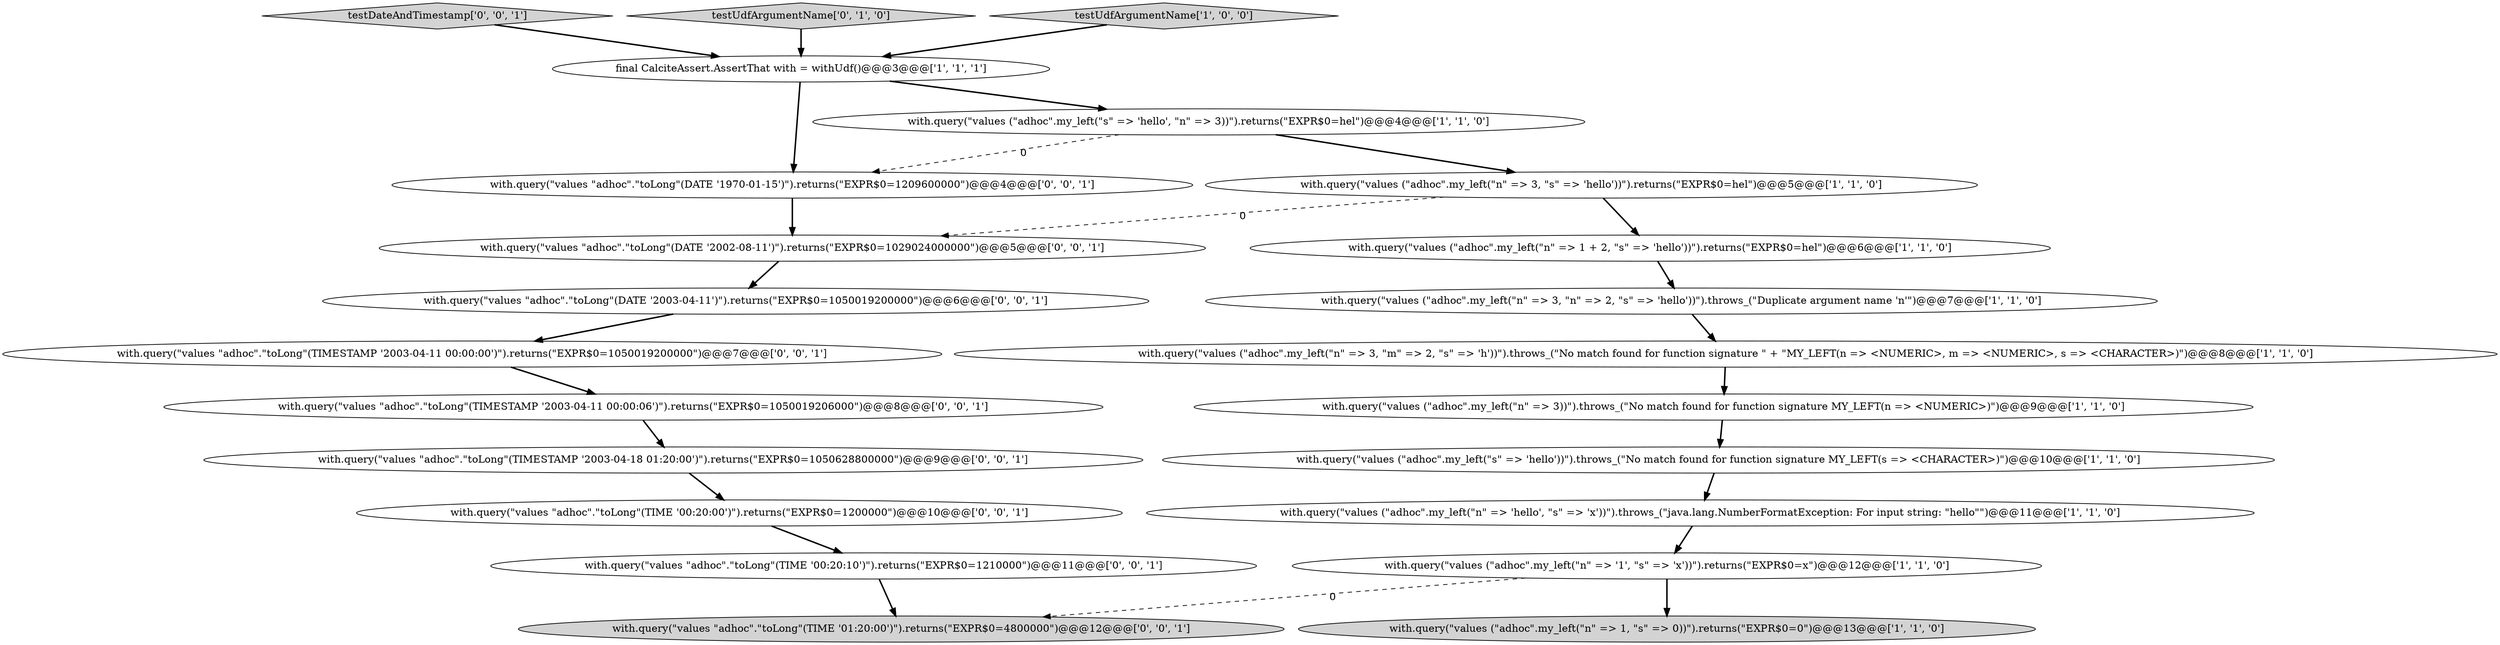 digraph {
22 [style = filled, label = "with.query(\"values \"adhoc\".\"toLong\"(DATE '2003-04-11')\").returns(\"EXPR$0=1050019200000\")@@@6@@@['0', '0', '1']", fillcolor = white, shape = ellipse image = "AAA0AAABBB3BBB"];
21 [style = filled, label = "with.query(\"values \"adhoc\".\"toLong\"(TIME '00:20:10')\").returns(\"EXPR$0=1210000\")@@@11@@@['0', '0', '1']", fillcolor = white, shape = ellipse image = "AAA0AAABBB3BBB"];
5 [style = filled, label = "with.query(\"values (\"adhoc\".my_left(\"n\" => 3))\").throws_(\"No match found for function signature MY_LEFT(n => <NUMERIC>)\")@@@9@@@['1', '1', '0']", fillcolor = white, shape = ellipse image = "AAA0AAABBB1BBB"];
20 [style = filled, label = "with.query(\"values \"adhoc\".\"toLong\"(DATE '1970-01-15')\").returns(\"EXPR$0=1209600000\")@@@4@@@['0', '0', '1']", fillcolor = white, shape = ellipse image = "AAA0AAABBB3BBB"];
3 [style = filled, label = "with.query(\"values (\"adhoc\".my_left(\"s\" => 'hello', \"n\" => 3))\").returns(\"EXPR$0=hel\")@@@4@@@['1', '1', '0']", fillcolor = white, shape = ellipse image = "AAA0AAABBB1BBB"];
4 [style = filled, label = "final CalciteAssert.AssertThat with = withUdf()@@@3@@@['1', '1', '1']", fillcolor = white, shape = ellipse image = "AAA0AAABBB1BBB"];
14 [style = filled, label = "testDateAndTimestamp['0', '0', '1']", fillcolor = lightgray, shape = diamond image = "AAA0AAABBB3BBB"];
10 [style = filled, label = "with.query(\"values (\"adhoc\".my_left(\"n\" => 1 + 2, \"s\" => 'hello'))\").returns(\"EXPR$0=hel\")@@@6@@@['1', '1', '0']", fillcolor = white, shape = ellipse image = "AAA0AAABBB1BBB"];
1 [style = filled, label = "with.query(\"values (\"adhoc\".my_left(\"n\" => 3, \"m\" => 2, \"s\" => 'h'))\").throws_(\"No match found for function signature \" + \"MY_LEFT(n => <NUMERIC>, m => <NUMERIC>, s => <CHARACTER>)\")@@@8@@@['1', '1', '0']", fillcolor = white, shape = ellipse image = "AAA0AAABBB1BBB"];
12 [style = filled, label = "testUdfArgumentName['0', '1', '0']", fillcolor = lightgray, shape = diamond image = "AAA0AAABBB2BBB"];
6 [style = filled, label = "testUdfArgumentName['1', '0', '0']", fillcolor = lightgray, shape = diamond image = "AAA0AAABBB1BBB"];
2 [style = filled, label = "with.query(\"values (\"adhoc\".my_left(\"n\" => 1, \"s\" => 0))\").returns(\"EXPR$0=0\")@@@13@@@['1', '1', '0']", fillcolor = lightgray, shape = ellipse image = "AAA0AAABBB1BBB"];
15 [style = filled, label = "with.query(\"values \"adhoc\".\"toLong\"(TIMESTAMP '2003-04-11 00:00:06')\").returns(\"EXPR$0=1050019206000\")@@@8@@@['0', '0', '1']", fillcolor = white, shape = ellipse image = "AAA0AAABBB3BBB"];
11 [style = filled, label = "with.query(\"values (\"adhoc\".my_left(\"n\" => '1', \"s\" => 'x'))\").returns(\"EXPR$0=x\")@@@12@@@['1', '1', '0']", fillcolor = white, shape = ellipse image = "AAA0AAABBB1BBB"];
16 [style = filled, label = "with.query(\"values \"adhoc\".\"toLong\"(TIMESTAMP '2003-04-11 00:00:00')\").returns(\"EXPR$0=1050019200000\")@@@7@@@['0', '0', '1']", fillcolor = white, shape = ellipse image = "AAA0AAABBB3BBB"];
18 [style = filled, label = "with.query(\"values \"adhoc\".\"toLong\"(TIME '00:20:00')\").returns(\"EXPR$0=1200000\")@@@10@@@['0', '0', '1']", fillcolor = white, shape = ellipse image = "AAA0AAABBB3BBB"];
19 [style = filled, label = "with.query(\"values \"adhoc\".\"toLong\"(TIME '01:20:00')\").returns(\"EXPR$0=4800000\")@@@12@@@['0', '0', '1']", fillcolor = lightgray, shape = ellipse image = "AAA0AAABBB3BBB"];
17 [style = filled, label = "with.query(\"values \"adhoc\".\"toLong\"(TIMESTAMP '2003-04-18 01:20:00')\").returns(\"EXPR$0=1050628800000\")@@@9@@@['0', '0', '1']", fillcolor = white, shape = ellipse image = "AAA0AAABBB3BBB"];
13 [style = filled, label = "with.query(\"values \"adhoc\".\"toLong\"(DATE '2002-08-11')\").returns(\"EXPR$0=1029024000000\")@@@5@@@['0', '0', '1']", fillcolor = white, shape = ellipse image = "AAA0AAABBB3BBB"];
8 [style = filled, label = "with.query(\"values (\"adhoc\".my_left(\"n\" => 3, \"s\" => 'hello'))\").returns(\"EXPR$0=hel\")@@@5@@@['1', '1', '0']", fillcolor = white, shape = ellipse image = "AAA0AAABBB1BBB"];
9 [style = filled, label = "with.query(\"values (\"adhoc\".my_left(\"n\" => 3, \"n\" => 2, \"s\" => 'hello'))\").throws_(\"Duplicate argument name 'n'\")@@@7@@@['1', '1', '0']", fillcolor = white, shape = ellipse image = "AAA0AAABBB1BBB"];
0 [style = filled, label = "with.query(\"values (\"adhoc\".my_left(\"n\" => 'hello', \"s\" => 'x'))\").throws_(\"java.lang.NumberFormatException: For input string: \"hello\"\")@@@11@@@['1', '1', '0']", fillcolor = white, shape = ellipse image = "AAA0AAABBB1BBB"];
7 [style = filled, label = "with.query(\"values (\"adhoc\".my_left(\"s\" => 'hello'))\").throws_(\"No match found for function signature MY_LEFT(s => <CHARACTER>)\")@@@10@@@['1', '1', '0']", fillcolor = white, shape = ellipse image = "AAA0AAABBB1BBB"];
1->5 [style = bold, label=""];
16->15 [style = bold, label=""];
4->3 [style = bold, label=""];
8->10 [style = bold, label=""];
20->13 [style = bold, label=""];
21->19 [style = bold, label=""];
22->16 [style = bold, label=""];
0->11 [style = bold, label=""];
7->0 [style = bold, label=""];
11->2 [style = bold, label=""];
8->13 [style = dashed, label="0"];
6->4 [style = bold, label=""];
15->17 [style = bold, label=""];
12->4 [style = bold, label=""];
11->19 [style = dashed, label="0"];
3->8 [style = bold, label=""];
3->20 [style = dashed, label="0"];
4->20 [style = bold, label=""];
5->7 [style = bold, label=""];
10->9 [style = bold, label=""];
13->22 [style = bold, label=""];
18->21 [style = bold, label=""];
9->1 [style = bold, label=""];
17->18 [style = bold, label=""];
14->4 [style = bold, label=""];
}
